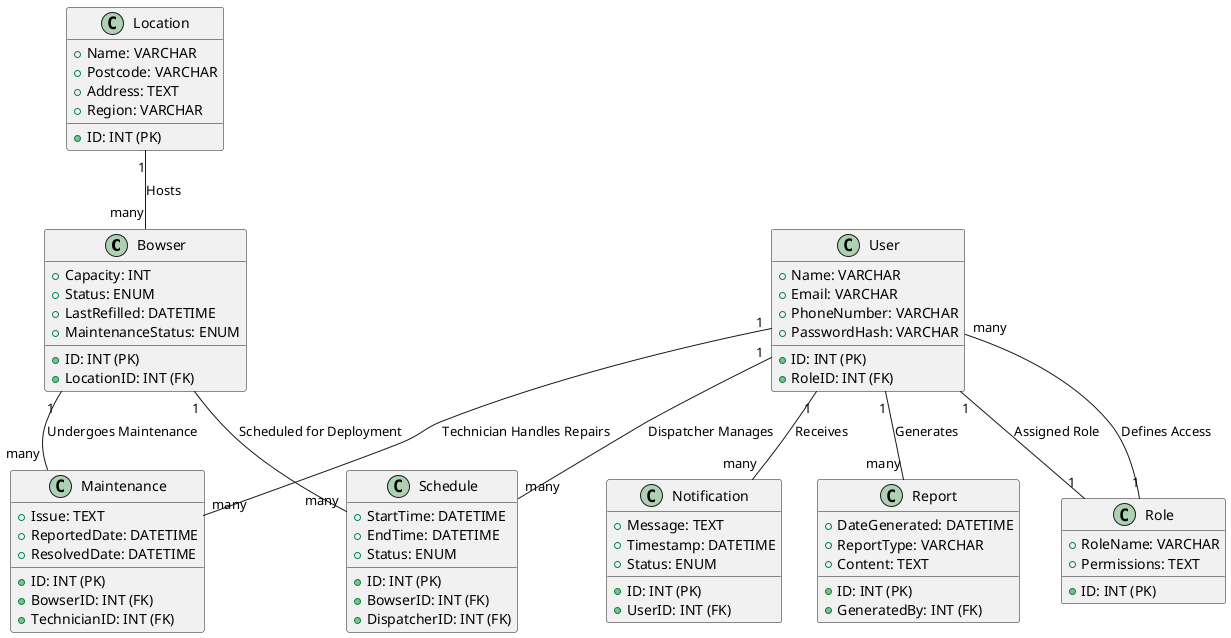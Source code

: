 @startuml

class Bowser {
  + ID: INT (PK)
  + Capacity: INT
  + Status: ENUM
  + LocationID: INT (FK)
  + LastRefilled: DATETIME
  + MaintenanceStatus: ENUM
}

class Location {
  + ID: INT (PK)
  + Name: VARCHAR
  + Postcode: VARCHAR
  + Address: TEXT
  + Region: VARCHAR
}

class Schedule {
  + ID: INT (PK)
  + BowserID: INT (FK)
  + StartTime: DATETIME
  + EndTime: DATETIME
  + Status: ENUM
  + DispatcherID: INT (FK)
}

class Maintenance {
  + ID: INT (PK)
  + BowserID: INT (FK)
  + Issue: TEXT
  + ReportedDate: DATETIME
  + ResolvedDate: DATETIME
  + TechnicianID: INT (FK)
}

class User {
  + ID: INT (PK)
  + Name: VARCHAR
  + RoleID: INT (FK)
  + Email: VARCHAR
  + PhoneNumber: VARCHAR
  + PasswordHash: VARCHAR
}

class Role {
  + ID: INT (PK)
  + RoleName: VARCHAR
  + Permissions: TEXT
}

class Notification {
  + ID: INT (PK)
  + UserID: INT (FK)
  + Message: TEXT
  + Timestamp: DATETIME
  + Status: ENUM
}

class Report {
  + ID: INT (PK)
  + GeneratedBy: INT (FK)
  + DateGenerated: DATETIME
  + ReportType: VARCHAR
  + Content: TEXT
}

' Relationships
Location "1" -- "many" Bowser : Hosts
Bowser "1" -- "many" Schedule : Scheduled for Deployment
Bowser "1" -- "many" Maintenance : Undergoes Maintenance
User "1" -- "many" Schedule : Dispatcher Manages
User "1" -- "many" Maintenance : Technician Handles Repairs
User "1" -- "many" Notification : Receives
User "1" -- "many" Report : Generates
User "1" -- "1" Role : Assigned Role
Role "1" -- "many" User : Defines Access

@enduml
